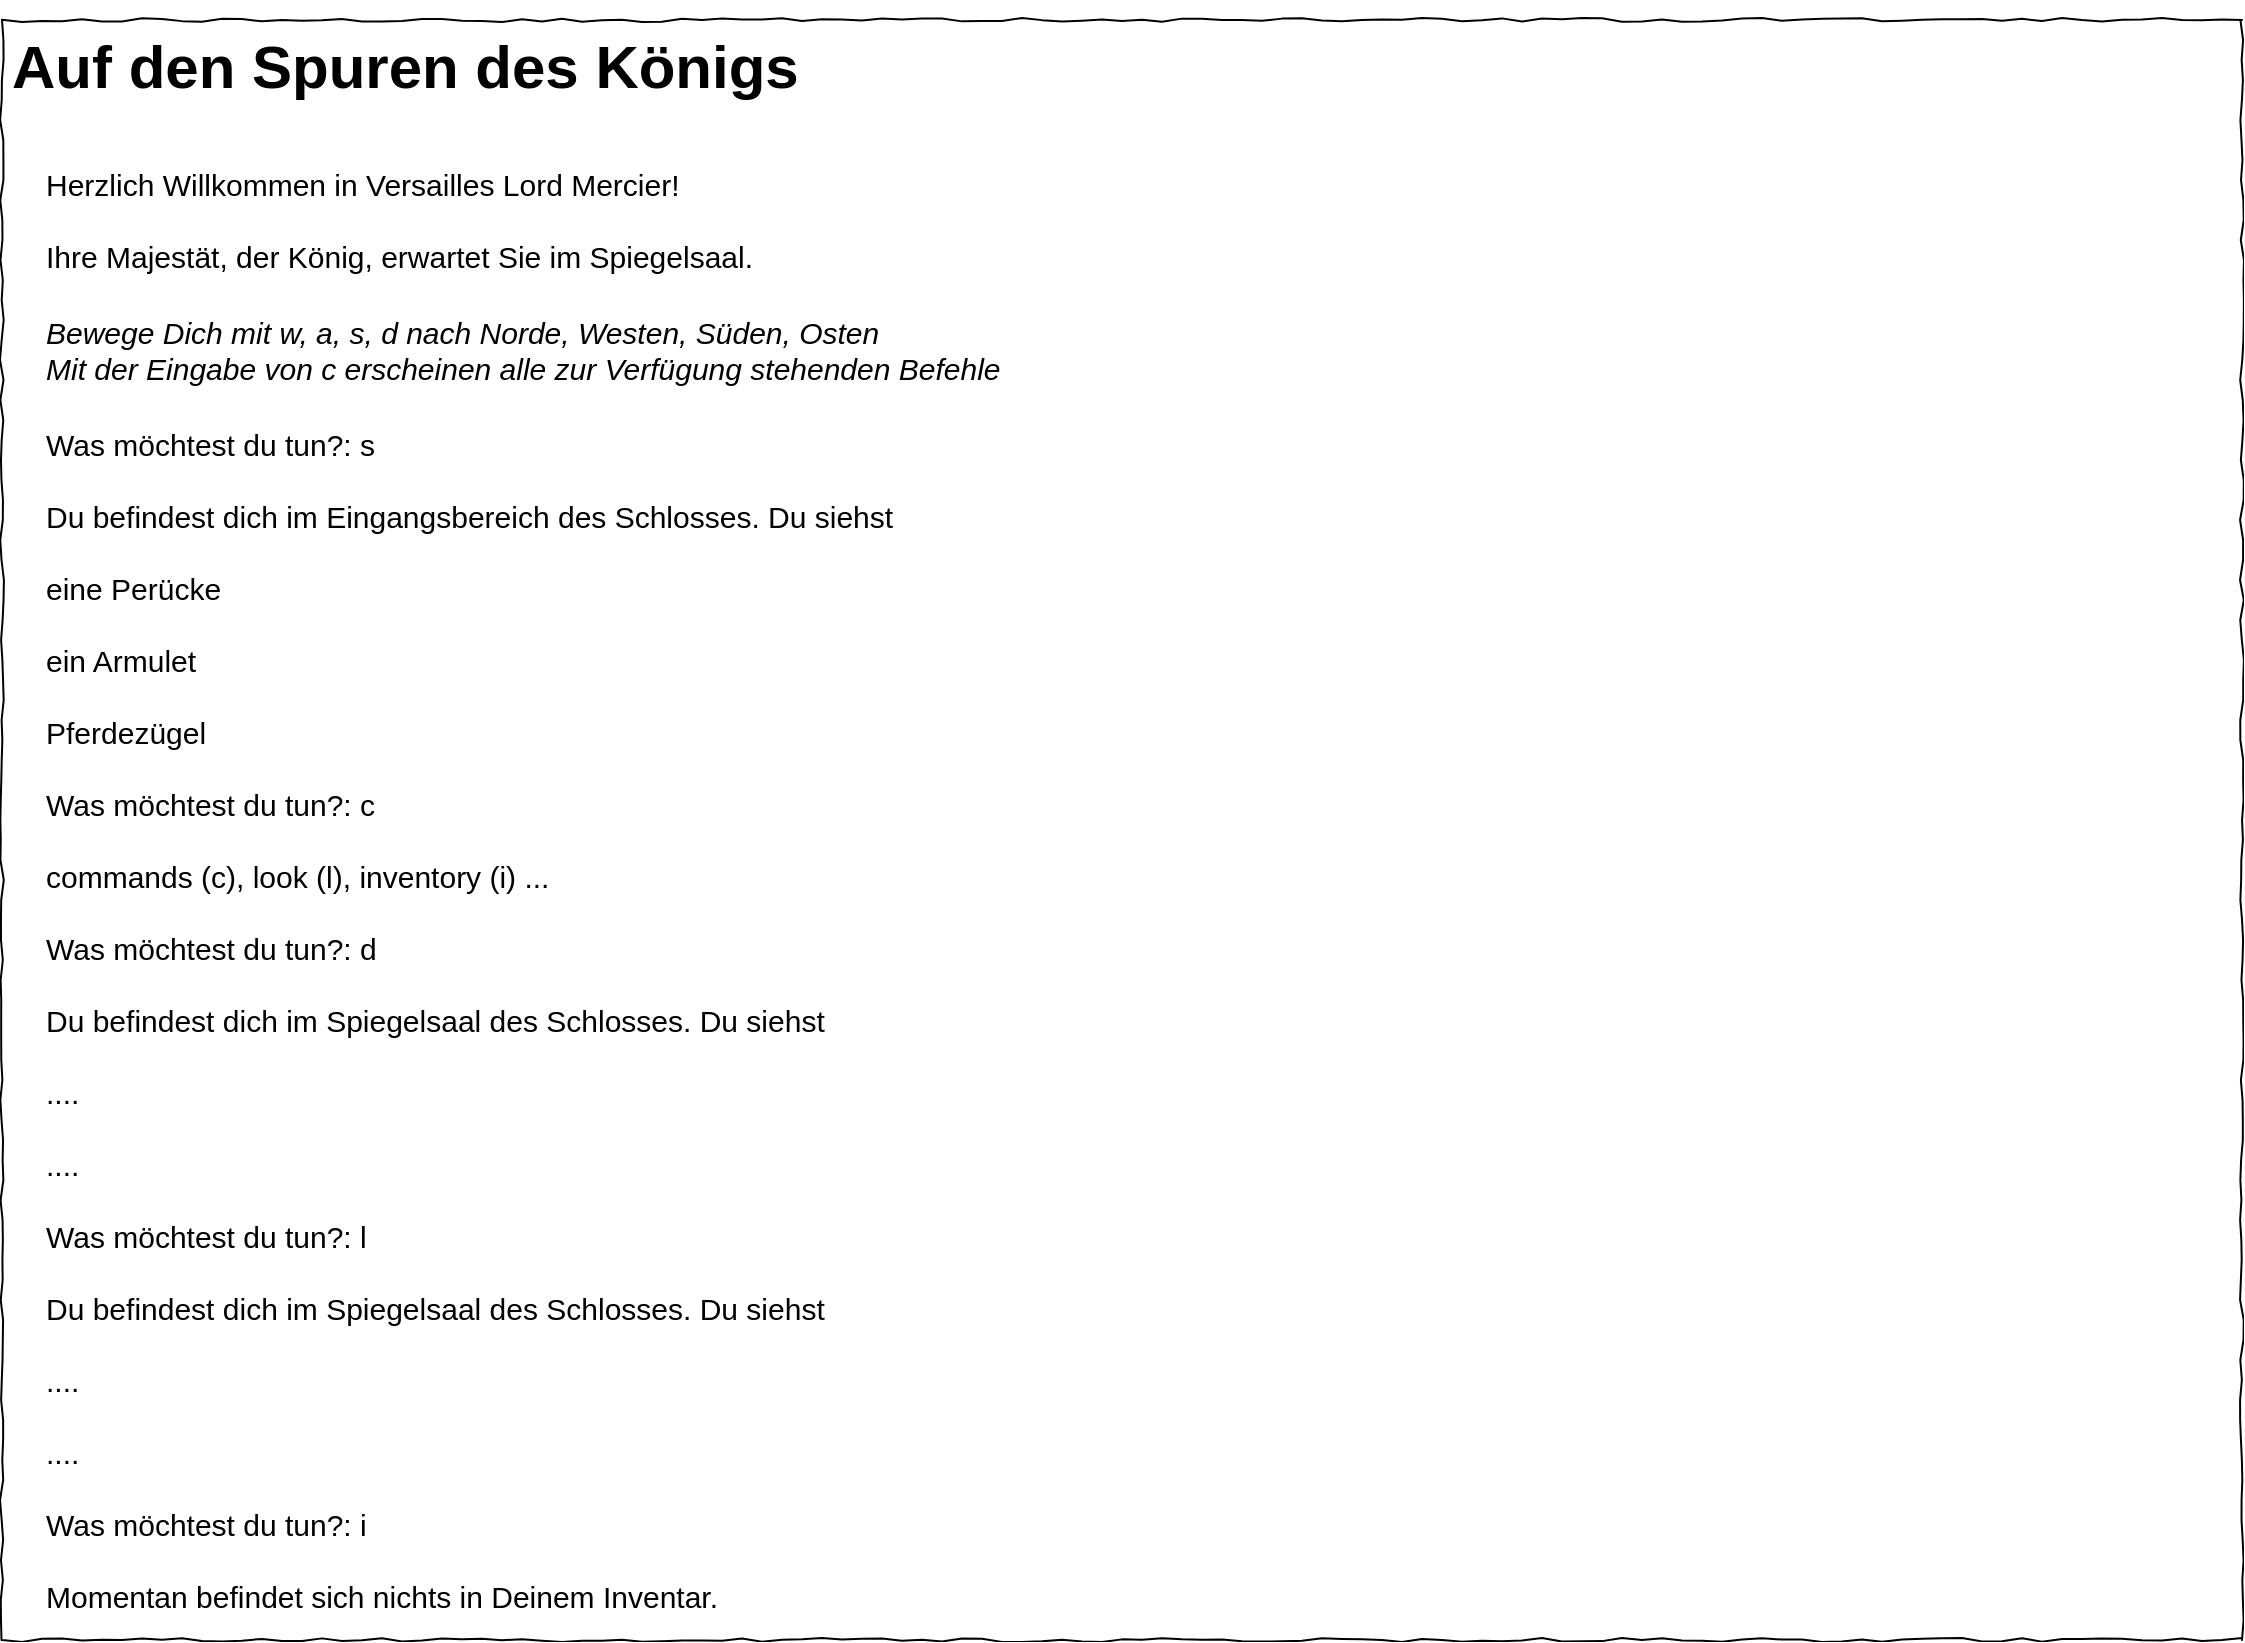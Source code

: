 <mxfile version="13.4.1" type="device"><diagram id="vf8xglLNjsu00xH0EpwS" name="Page-1"><mxGraphModel dx="2031" dy="1064" grid="1" gridSize="10" guides="1" tooltips="1" connect="1" arrows="1" fold="1" page="1" pageScale="1" pageWidth="1169" pageHeight="827" math="0" shadow="0"><root><mxCell id="0"/><mxCell id="1" parent="0"/><mxCell id="49uKA_sbocfMo3NrzWLn-1" value="&lt;div style=&quot;text-align: left&quot;&gt;&lt;br&gt;&lt;/div&gt;" style="rounded=0;whiteSpace=wrap;html=1;shadow=0;glass=0;comic=1;strokeColor=#000000;labelPosition=center;verticalLabelPosition=middle;align=left;verticalAlign=top;absoluteArcSize=1;arcSize=50;" vertex="1" parent="1"><mxGeometry x="20" y="10" width="1120" height="810" as="geometry"/></mxCell><mxCell id="49uKA_sbocfMo3NrzWLn-2" value="&lt;h1&gt;&lt;font style=&quot;font-size: 30px&quot;&gt;Auf den Spuren des Königs&lt;/font&gt;&lt;/h1&gt;" style="text;html=1;strokeColor=none;fillColor=none;spacing=5;spacingTop=-20;whiteSpace=wrap;overflow=hidden;rounded=0;" vertex="1" parent="1"><mxGeometry x="20" y="10" width="1120" height="50" as="geometry"/></mxCell><mxCell id="49uKA_sbocfMo3NrzWLn-3" value="&lt;font style=&quot;font-size: 15px&quot;&gt;Herzlich Willkommen in Versailles Lord Mercier!&lt;br&gt;&lt;br&gt;Ihre Majestät, der König, erwartet Sie im Spiegelsaal.&lt;/font&gt;" style="text;html=1;strokeColor=none;fillColor=none;align=left;verticalAlign=middle;whiteSpace=wrap;rounded=0;" vertex="1" parent="1"><mxGeometry x="40" y="70" width="400" height="80" as="geometry"/></mxCell><mxCell id="49uKA_sbocfMo3NrzWLn-4" value="&lt;div style=&quot;font-size: 15px&quot;&gt;&lt;i&gt;&lt;font style=&quot;font-size: 15px&quot;&gt;Bewege Dich mit w, a, s, d nach Norde, Westen, Süden, Osten&lt;/font&gt;&lt;/i&gt;&lt;/div&gt;&lt;i style=&quot;font-size: 15px&quot;&gt;&lt;div&gt;&lt;i&gt;&lt;font style=&quot;font-size: 15px&quot;&gt;Mit der Eingabe von c erscheinen alle zur Verfügung stehenden Befehle&lt;/font&gt;&lt;/i&gt;&lt;/div&gt;&lt;/i&gt;" style="text;html=1;strokeColor=none;fillColor=none;align=left;verticalAlign=middle;whiteSpace=wrap;rounded=0;" vertex="1" parent="1"><mxGeometry x="40" y="140" width="530" height="70" as="geometry"/></mxCell><mxCell id="49uKA_sbocfMo3NrzWLn-5" value="&lt;div style=&quot;font-size: 15px&quot;&gt;&lt;font style=&quot;font-size: 15px&quot;&gt;Was möchtest du tun?: s&lt;/font&gt;&lt;/div&gt;&lt;div style=&quot;font-size: 15px&quot;&gt;&lt;font style=&quot;font-size: 15px&quot;&gt;&lt;br&gt;&lt;/font&gt;&lt;/div&gt;&lt;div style=&quot;font-size: 15px&quot;&gt;&lt;span&gt;&lt;font style=&quot;font-size: 15px&quot;&gt;Du befindest dich im Eingangsbereich des Schlosses. Du siehst&lt;/font&gt;&lt;/span&gt;&lt;/div&gt;&lt;div style=&quot;font-size: 15px&quot;&gt;&lt;font style=&quot;font-size: 15px&quot;&gt;&lt;br&gt;&lt;/font&gt;&lt;/div&gt;&lt;div style=&quot;font-size: 15px&quot;&gt;&lt;span&gt;&lt;font style=&quot;font-size: 15px&quot;&gt;eine Perücke&lt;/font&gt;&lt;/span&gt;&lt;/div&gt;&lt;div style=&quot;font-size: 15px&quot;&gt;&lt;font style=&quot;font-size: 15px&quot;&gt;&lt;br&gt;&lt;/font&gt;&lt;/div&gt;&lt;div style=&quot;font-size: 15px&quot;&gt;&lt;span&gt;&lt;font style=&quot;font-size: 15px&quot;&gt;ein Armulet&lt;/font&gt;&lt;/span&gt;&lt;/div&gt;&lt;div style=&quot;font-size: 15px&quot;&gt;&lt;font style=&quot;font-size: 15px&quot;&gt;&lt;br&gt;&lt;/font&gt;&lt;/div&gt;&lt;div style=&quot;font-size: 15px&quot;&gt;&lt;span&gt;&lt;font style=&quot;font-size: 15px&quot;&gt;Pferdezügel&lt;/font&gt;&lt;/span&gt;&lt;/div&gt;&lt;div style=&quot;font-size: 15px&quot;&gt;&lt;font style=&quot;font-size: 15px&quot;&gt;&lt;br&gt;&lt;/font&gt;&lt;/div&gt;&lt;div style=&quot;font-size: 15px&quot;&gt;&lt;span&gt;&lt;font style=&quot;font-size: 15px&quot;&gt;Was möchtest du tun?: c&lt;/font&gt;&lt;/span&gt;&lt;/div&gt;&lt;div style=&quot;font-size: 15px&quot;&gt;&lt;font style=&quot;font-size: 15px&quot;&gt;&lt;br&gt;&lt;/font&gt;&lt;/div&gt;&lt;div style=&quot;font-size: 15px&quot;&gt;&lt;span&gt;&lt;font style=&quot;font-size: 15px&quot;&gt;commands (c), look (l), inventory (i) ...&lt;/font&gt;&lt;/span&gt;&lt;/div&gt;&lt;div style=&quot;font-size: 15px&quot;&gt;&lt;font style=&quot;font-size: 15px&quot;&gt;&lt;br&gt;&lt;/font&gt;&lt;/div&gt;&lt;div style=&quot;font-size: 15px&quot;&gt;&lt;span&gt;&lt;font style=&quot;font-size: 15px&quot;&gt;Was möchtest du tun?: d&lt;/font&gt;&lt;/span&gt;&lt;/div&gt;&lt;div style=&quot;font-size: 15px&quot;&gt;&lt;font style=&quot;font-size: 15px&quot;&gt;&lt;br&gt;&lt;/font&gt;&lt;/div&gt;&lt;div style=&quot;font-size: 15px&quot;&gt;&lt;span&gt;&lt;font style=&quot;font-size: 15px&quot;&gt;Du befindest dich im Spiegelsaal des Schlosses. Du siehst&lt;/font&gt;&lt;/span&gt;&lt;/div&gt;&lt;div style=&quot;font-size: 15px&quot;&gt;&lt;font style=&quot;font-size: 15px&quot;&gt;&lt;br&gt;&lt;/font&gt;&lt;/div&gt;&lt;div style=&quot;font-size: 15px&quot;&gt;&lt;span&gt;&lt;font style=&quot;font-size: 15px&quot;&gt;....&lt;/font&gt;&lt;/span&gt;&lt;/div&gt;&lt;div style=&quot;font-size: 15px&quot;&gt;&lt;font style=&quot;font-size: 15px&quot;&gt;&lt;br&gt;&lt;/font&gt;&lt;/div&gt;&lt;div style=&quot;font-size: 15px&quot;&gt;&lt;span&gt;&lt;font style=&quot;font-size: 15px&quot;&gt;....&lt;/font&gt;&lt;/span&gt;&lt;/div&gt;&lt;div style=&quot;font-size: 15px&quot;&gt;&lt;font style=&quot;font-size: 15px&quot;&gt;&lt;br&gt;&lt;/font&gt;&lt;/div&gt;&lt;div style=&quot;font-size: 15px&quot;&gt;&lt;span&gt;&lt;font style=&quot;font-size: 15px&quot;&gt;Was möchtest du tun?: l&lt;/font&gt;&lt;/span&gt;&lt;/div&gt;&lt;div style=&quot;font-size: 15px&quot;&gt;&lt;font style=&quot;font-size: 15px&quot;&gt;&lt;br&gt;&lt;/font&gt;&lt;/div&gt;&lt;div style=&quot;font-size: 15px&quot;&gt;&lt;span&gt;&lt;font style=&quot;font-size: 15px&quot;&gt;Du befindest dich im Spiegelsaal des Schlosses. Du siehst&lt;/font&gt;&lt;/span&gt;&lt;/div&gt;&lt;div style=&quot;font-size: 15px&quot;&gt;&lt;font style=&quot;font-size: 15px&quot;&gt;&lt;br&gt;&lt;/font&gt;&lt;/div&gt;&lt;div style=&quot;font-size: 15px&quot;&gt;&lt;span&gt;&lt;font style=&quot;font-size: 15px&quot;&gt;....&lt;/font&gt;&lt;/span&gt;&lt;/div&gt;&lt;div style=&quot;font-size: 15px&quot;&gt;&lt;font style=&quot;font-size: 15px&quot;&gt;&lt;br&gt;&lt;/font&gt;&lt;/div&gt;&lt;div style=&quot;font-size: 15px&quot;&gt;&lt;span&gt;&lt;font style=&quot;font-size: 15px&quot;&gt;....&lt;/font&gt;&lt;/span&gt;&lt;/div&gt;&lt;div style=&quot;font-size: 15px&quot;&gt;&lt;span&gt;&lt;font style=&quot;font-size: 15px&quot;&gt;&lt;br&gt;&lt;/font&gt;&lt;/span&gt;&lt;/div&gt;&lt;div style=&quot;font-size: 15px&quot;&gt;&lt;font style=&quot;font-size: 15px&quot;&gt;Was möchtest du tun?: i&lt;br&gt;&lt;br&gt;Momentan befindet sich nichts in Deinem Inventar.&lt;/font&gt;&lt;/div&gt;" style="text;html=1;strokeColor=none;fillColor=none;align=left;verticalAlign=middle;whiteSpace=wrap;rounded=0;" vertex="1" parent="1"><mxGeometry x="40" y="210" width="580" height="600" as="geometry"/></mxCell></root></mxGraphModel></diagram></mxfile>